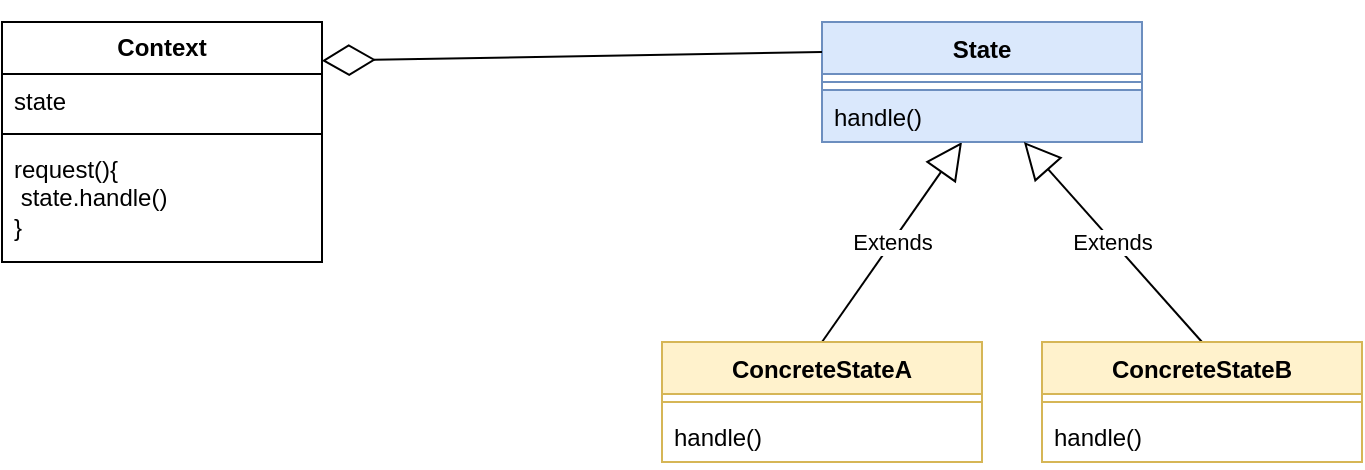 <mxfile version="24.1.0" type="device">
  <diagram name="Page-1" id="e7e014a7-5840-1c2e-5031-d8a46d1fe8dd">
    <mxGraphModel dx="1195" dy="697" grid="1" gridSize="10" guides="1" tooltips="1" connect="1" arrows="1" fold="1" page="1" pageScale="1" pageWidth="1169" pageHeight="826" background="none" math="0" shadow="0">
      <root>
        <mxCell id="0" />
        <mxCell id="1" parent="0" />
        <mxCell id="-z7OSwFVYx7XmVvSuAoB-19" value="Extends" style="endArrow=block;endSize=16;endFill=0;html=1;rounded=0;entryX=0.5;entryY=1;entryDx=0;entryDy=0;exitX=0.5;exitY=0;exitDx=0;exitDy=0;" parent="1" source="EmzUhdsncgB6JCz6lcP--1" edge="1">
          <mxGeometry width="160" relative="1" as="geometry">
            <mxPoint x="825" y="400" as="sourcePoint" />
            <mxPoint x="680" y="300" as="targetPoint" />
          </mxGeometry>
        </mxCell>
        <mxCell id="EmzUhdsncgB6JCz6lcP--1" value="ConcreteStateA" style="swimlane;fontStyle=1;align=center;verticalAlign=top;childLayout=stackLayout;horizontal=1;startSize=26;horizontalStack=0;resizeParent=1;resizeParentMax=0;resizeLast=0;collapsible=1;marginBottom=0;whiteSpace=wrap;html=1;fillColor=#fff2cc;strokeColor=#d6b656;" parent="1" vertex="1">
          <mxGeometry x="530" y="400" width="160" height="60" as="geometry" />
        </mxCell>
        <mxCell id="EmzUhdsncgB6JCz6lcP--2" value="" style="line;strokeWidth=1;fillColor=none;align=left;verticalAlign=middle;spacingTop=-1;spacingLeft=3;spacingRight=3;rotatable=0;labelPosition=right;points=[];portConstraint=eastwest;strokeColor=inherit;" parent="EmzUhdsncgB6JCz6lcP--1" vertex="1">
          <mxGeometry y="26" width="160" height="8" as="geometry" />
        </mxCell>
        <mxCell id="EmzUhdsncgB6JCz6lcP--3" value="handle()" style="text;strokeColor=none;fillColor=none;align=left;verticalAlign=top;spacingLeft=4;spacingRight=4;overflow=hidden;rotatable=0;points=[[0,0.5],[1,0.5]];portConstraint=eastwest;whiteSpace=wrap;html=1;" parent="EmzUhdsncgB6JCz6lcP--1" vertex="1">
          <mxGeometry y="34" width="160" height="26" as="geometry" />
        </mxCell>
        <mxCell id="00rLLGsdk2UZuWgH1494-1" value="State" style="swimlane;fontStyle=1;align=center;verticalAlign=top;childLayout=stackLayout;horizontal=1;startSize=26;horizontalStack=0;resizeParent=1;resizeParentMax=0;resizeLast=0;collapsible=1;marginBottom=0;whiteSpace=wrap;html=1;fillColor=#dae8fc;strokeColor=#6c8ebf;" parent="1" vertex="1">
          <mxGeometry x="610" y="240" width="160" height="60" as="geometry" />
        </mxCell>
        <mxCell id="00rLLGsdk2UZuWgH1494-2" value="" style="line;strokeWidth=1;fillColor=none;align=left;verticalAlign=middle;spacingTop=-1;spacingLeft=3;spacingRight=3;rotatable=0;labelPosition=right;points=[];portConstraint=eastwest;strokeColor=inherit;" parent="00rLLGsdk2UZuWgH1494-1" vertex="1">
          <mxGeometry y="26" width="160" height="8" as="geometry" />
        </mxCell>
        <mxCell id="00rLLGsdk2UZuWgH1494-3" value="handle()" style="text;strokeColor=#6c8ebf;fillColor=#dae8fc;align=left;verticalAlign=top;spacingLeft=4;spacingRight=4;overflow=hidden;rotatable=0;points=[[0,0.5],[1,0.5]];portConstraint=eastwest;whiteSpace=wrap;html=1;" parent="00rLLGsdk2UZuWgH1494-1" vertex="1">
          <mxGeometry y="34" width="160" height="26" as="geometry" />
        </mxCell>
        <mxCell id="00rLLGsdk2UZuWgH1494-4" value="Extends" style="endArrow=block;endSize=16;endFill=0;html=1;rounded=0;entryX=0.631;entryY=1;entryDx=0;entryDy=0;exitX=0.5;exitY=0;exitDx=0;exitDy=0;entryPerimeter=0;" parent="1" source="00rLLGsdk2UZuWgH1494-5" target="00rLLGsdk2UZuWgH1494-3" edge="1">
          <mxGeometry width="160" relative="1" as="geometry">
            <mxPoint x="1015" y="400" as="sourcePoint" />
            <mxPoint x="870" y="300" as="targetPoint" />
          </mxGeometry>
        </mxCell>
        <mxCell id="00rLLGsdk2UZuWgH1494-5" value="ConcreteStateB" style="swimlane;fontStyle=1;align=center;verticalAlign=top;childLayout=stackLayout;horizontal=1;startSize=26;horizontalStack=0;resizeParent=1;resizeParentMax=0;resizeLast=0;collapsible=1;marginBottom=0;whiteSpace=wrap;html=1;fillColor=#fff2cc;strokeColor=#d6b656;" parent="1" vertex="1">
          <mxGeometry x="720" y="400" width="160" height="60" as="geometry" />
        </mxCell>
        <mxCell id="00rLLGsdk2UZuWgH1494-6" value="" style="line;strokeWidth=1;fillColor=none;align=left;verticalAlign=middle;spacingTop=-1;spacingLeft=3;spacingRight=3;rotatable=0;labelPosition=right;points=[];portConstraint=eastwest;strokeColor=inherit;" parent="00rLLGsdk2UZuWgH1494-5" vertex="1">
          <mxGeometry y="26" width="160" height="8" as="geometry" />
        </mxCell>
        <mxCell id="00rLLGsdk2UZuWgH1494-7" value="handle()" style="text;strokeColor=none;fillColor=none;align=left;verticalAlign=top;spacingLeft=4;spacingRight=4;overflow=hidden;rotatable=0;points=[[0,0.5],[1,0.5]];portConstraint=eastwest;whiteSpace=wrap;html=1;" parent="00rLLGsdk2UZuWgH1494-5" vertex="1">
          <mxGeometry y="34" width="160" height="26" as="geometry" />
        </mxCell>
        <mxCell id="00rLLGsdk2UZuWgH1494-10" value="" style="endArrow=diamondThin;endFill=0;endSize=24;html=1;rounded=0;exitX=0;exitY=0.25;exitDx=0;exitDy=0;entryX=1;entryY=0.161;entryDx=0;entryDy=0;entryPerimeter=0;" parent="1" source="00rLLGsdk2UZuWgH1494-1" target="5hzl3FOju3GQAeY5eQVm-2" edge="1">
          <mxGeometry width="160" relative="1" as="geometry">
            <mxPoint x="540" y="440" as="sourcePoint" />
            <mxPoint x="360" y="271.5" as="targetPoint" />
          </mxGeometry>
        </mxCell>
        <mxCell id="5hzl3FOju3GQAeY5eQVm-2" value="Context" style="swimlane;fontStyle=1;align=center;verticalAlign=top;childLayout=stackLayout;horizontal=1;startSize=26;horizontalStack=0;resizeParent=1;resizeParentMax=0;resizeLast=0;collapsible=1;marginBottom=0;whiteSpace=wrap;html=1;strokeColor=inherit;strokeWidth=1;spacingLeft=3;spacingRight=3;spacingTop=-1;fontFamily=Helvetica;fontSize=12;fontColor=default;labelBackgroundColor=default;fillColor=none;" vertex="1" parent="1">
          <mxGeometry x="200" y="240" width="160" height="120" as="geometry" />
        </mxCell>
        <mxCell id="5hzl3FOju3GQAeY5eQVm-3" value="state" style="text;strokeColor=none;fillColor=none;align=left;verticalAlign=top;spacingLeft=4;spacingRight=4;overflow=hidden;rotatable=0;points=[[0,0.5],[1,0.5]];portConstraint=eastwest;whiteSpace=wrap;html=1;fontFamily=Helvetica;fontSize=12;fontColor=default;labelBackgroundColor=default;" vertex="1" parent="5hzl3FOju3GQAeY5eQVm-2">
          <mxGeometry y="26" width="160" height="26" as="geometry" />
        </mxCell>
        <mxCell id="5hzl3FOju3GQAeY5eQVm-4" value="" style="line;strokeWidth=1;fillColor=none;align=left;verticalAlign=middle;spacingTop=-1;spacingLeft=3;spacingRight=3;rotatable=0;labelPosition=right;points=[];portConstraint=eastwest;strokeColor=inherit;fontFamily=Helvetica;fontSize=12;fontColor=default;labelBackgroundColor=default;" vertex="1" parent="5hzl3FOju3GQAeY5eQVm-2">
          <mxGeometry y="52" width="160" height="8" as="geometry" />
        </mxCell>
        <mxCell id="5hzl3FOju3GQAeY5eQVm-5" value="request(){&lt;div&gt;&amp;nbsp;state.handle()&lt;/div&gt;&lt;div&gt;}&lt;/div&gt;" style="text;strokeColor=none;fillColor=none;align=left;verticalAlign=top;spacingLeft=4;spacingRight=4;overflow=hidden;rotatable=0;points=[[0,0.5],[1,0.5]];portConstraint=eastwest;whiteSpace=wrap;html=1;fontFamily=Helvetica;fontSize=12;fontColor=default;labelBackgroundColor=default;" vertex="1" parent="5hzl3FOju3GQAeY5eQVm-2">
          <mxGeometry y="60" width="160" height="60" as="geometry" />
        </mxCell>
      </root>
    </mxGraphModel>
  </diagram>
</mxfile>
